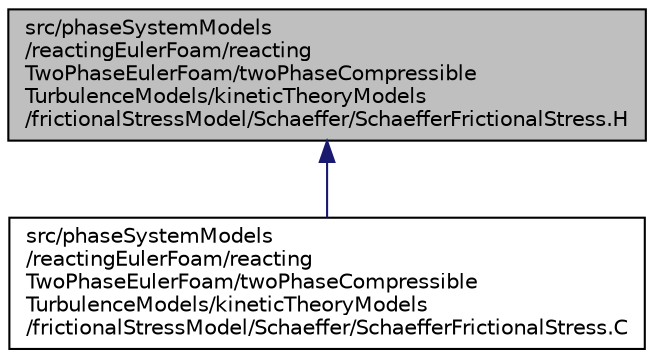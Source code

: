 digraph "src/phaseSystemModels/reactingEulerFoam/reactingTwoPhaseEulerFoam/twoPhaseCompressibleTurbulenceModels/kineticTheoryModels/frictionalStressModel/Schaeffer/SchaefferFrictionalStress.H"
{
  bgcolor="transparent";
  edge [fontname="Helvetica",fontsize="10",labelfontname="Helvetica",labelfontsize="10"];
  node [fontname="Helvetica",fontsize="10",shape=record];
  Node1 [label="src/phaseSystemModels\l/reactingEulerFoam/reacting\lTwoPhaseEulerFoam/twoPhaseCompressible\lTurbulenceModels/kineticTheoryModels\l/frictionalStressModel/Schaeffer/SchaefferFrictionalStress.H",height=0.2,width=0.4,color="black", fillcolor="grey75", style="filled" fontcolor="black"];
  Node1 -> Node2 [dir="back",color="midnightblue",fontsize="10",style="solid",fontname="Helvetica"];
  Node2 [label="src/phaseSystemModels\l/reactingEulerFoam/reacting\lTwoPhaseEulerFoam/twoPhaseCompressible\lTurbulenceModels/kineticTheoryModels\l/frictionalStressModel/Schaeffer/SchaefferFrictionalStress.C",height=0.2,width=0.4,color="black",URL="$src_2phaseSystemModels_2reactingEulerFoam_2reactingTwoPhaseEulerFoam_2twoPhaseCompressibleTurbul9c00790e5c0515de0b3ceff68833b68a.html"];
}
